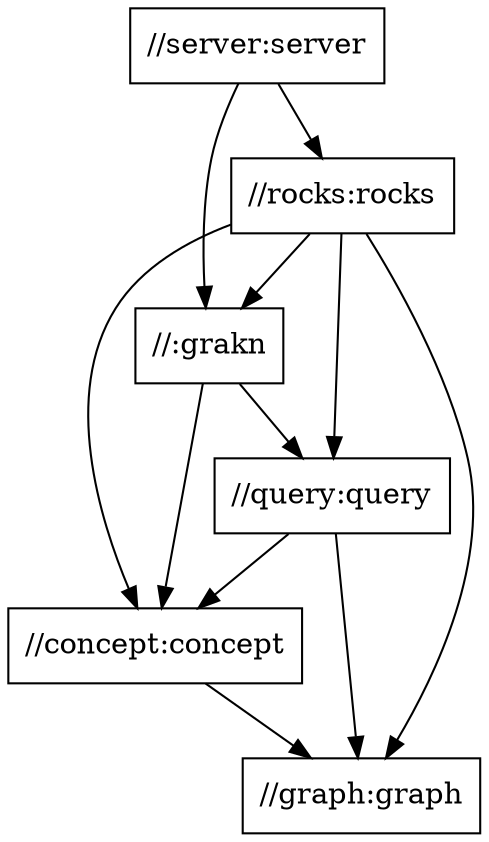 digraph mygraph {
  node [shape=box];
  "//server:server"
  "//server:server" -> "//:grakn"
  "//server:server" -> "//rocks:rocks"
  "//rocks:rocks"
  "//rocks:rocks" -> "//:grakn"
  "//rocks:rocks" -> "//concept:concept"
  "//rocks:rocks" -> "//graph:graph"
  "//rocks:rocks" -> "//query:query"
  "//:grakn"
  "//:grakn" -> "//concept:concept"
  "//:grakn" -> "//query:query"
  "//query:query"
  "//query:query" -> "//concept:concept"
  "//query:query" -> "//graph:graph"
  "//concept:concept"
  "//concept:concept" -> "//graph:graph"
  "//graph:graph"
}
